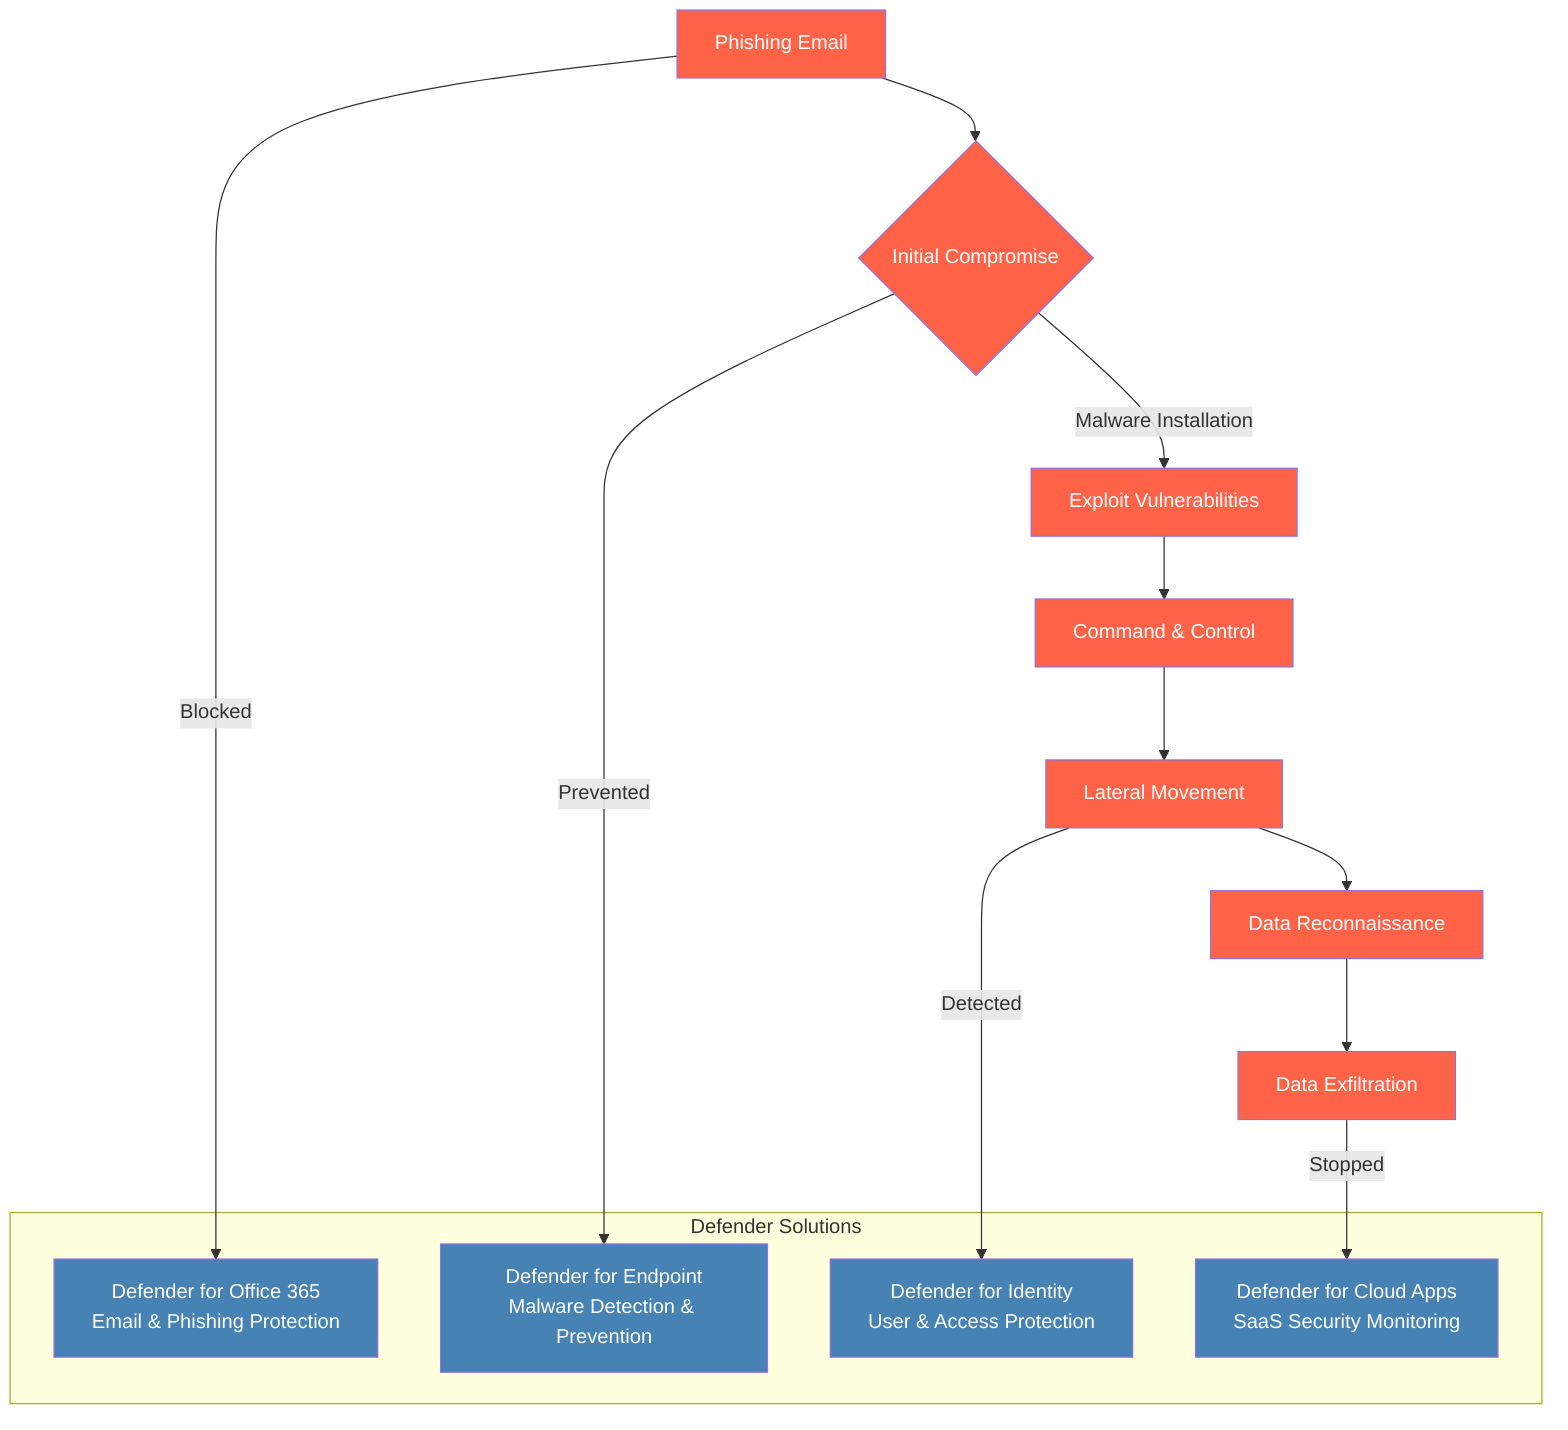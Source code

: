 flowchart TD
    A[Phishing Email] --> B{Initial Compromise}
    B --> |Malware Installation| C[Exploit Vulnerabilities]
    C --> D[Command & Control]
    D --> E[Lateral Movement]
    E --> F[Data Reconnaissance]
    F --> G[Data Exfiltration]

    subgraph Defender Solutions
    O365[Defender for Office 365<br>Email & Phishing Protection]
    Endpoint[Defender for Endpoint<br>Malware Detection & Prevention]
    Identity[Defender for Identity<br>User & Access Protection]
    CloudApps[Defender for Cloud Apps<br>SaaS Security Monitoring]
    end

    A --> |Blocked| O365
    B --> |Prevented| Endpoint
    E --> |Detected| Identity
    G --> |Stopped| CloudApps

    classDef attackStage fill:#FF6347,color:white;
    classDef defenderSolution fill:#4682B4,color:white;
    class A,B,C,D,E,F,G attackStage;
    class O365,Endpoint,Identity,CloudApps defenderSolution;